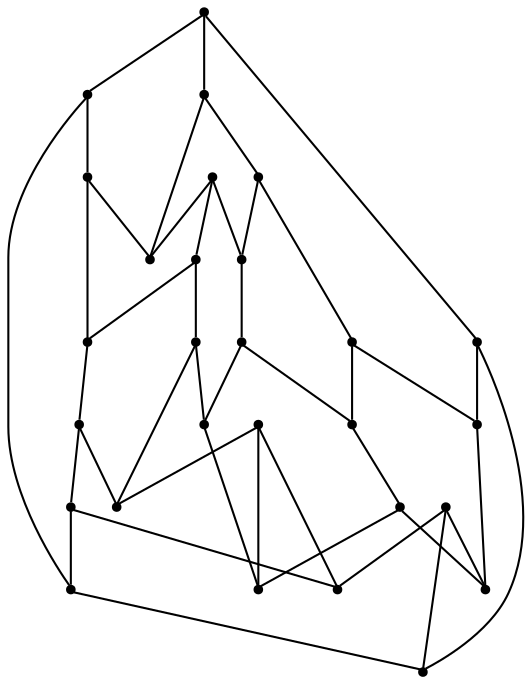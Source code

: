 graph {
  node [shape=point,comment="{\"directed\":false,\"doi\":\"10.1007/978-3-319-27261-0_10\",\"figure\":\"1 (3)\"}"]

  v0 [pos="677.6735789551441,314.9804952232895"]
  v1 [pos="624.3161561343271,407.3972268443317"]
  v2 [pos="587.8061666404811,431.71746372019595"]
  v3 [pos="570.9576523104093,499.8117011042116"]
  v4 [pos="623.1117915031288,359.44961989729984"]
  v5 [pos="605.458947277596,395.58393128303294"]
  v6 [pos="574.9707809397416,413.1865156898964"]
  v7 [pos="546.1745116315753,457.1940179546334"]
  v8 [pos="517.5991087437303,592.2294660243775"]
  v9 [pos="552.5015909867254,503.9833045324832"]
  v10 [pos="570.1533224149485,467.8487387961965"]
  v11 [pos="568.5489230480127,403.9228141801665"]
  v12 [pos="513.9902116857036,448.3916845036232"]
  v13 [pos="327.83972903537443,426.1594113215997"]
  v14 [pos="544.4784177663191,430.78910009675974"]
  v15 [pos="508.6393735132604,481.7467073910499"]
  v16 [pos="534.8519023364211,540.1145875569384"]
  v17 [pos="517.199042213784,576.2481120456466"]
  v18 [pos="526.1129619893027,520.6608159761965"]
  v19 [pos="517.3782661690655,501.20376168362316"]
  v20 [pos="499.5462297824602,612.3824234313798"]
  v21 [pos="486.17326759850266,572.5432418830832"]
  v22 [pos="481.8934173511364,648.5129195588102"]
  v23 [pos="464.2406049198126,684.6472309445434"]
  v24 [pos="404.8655478300201,537.3370318217778"]
  v25 [pos="472.80030541454505,532.7040603347865"]
  v26 [pos="250.81079043398557,314.9804952232895"]
  v27 [pos="459.4273432305875,492.8648787864898"]

  v0 -- v1 [id="-1",pos="677.6735789551441,314.9804952232895 624.3161561343271,407.3972268443317 624.3161561343271,407.3972268443317 624.3161561343271,407.3972268443317"]
  v26 -- v13 [id="-2",pos="250.81079043398557,314.9804952232895 327.83972903537443,426.1594113215997 327.83972903537443,426.1594113215997 327.83972903537443,426.1594113215997"]
  v26 -- v0 [id="-3",pos="250.81079043398557,314.9804952232895 677.6735789551441,314.9804952232895 677.6735789551441,314.9804952232895 677.6735789551441,314.9804952232895"]
  v24 -- v13 [id="-4",pos="404.8655478300201,537.3370318217778 327.83972903537443,426.1594113215997 327.83972903537443,426.1594113215997 327.83972903537443,426.1594113215997"]
  v24 -- v27 [id="-5",pos="404.8655478300201,537.3370318217778 459.4273432305875,492.8648787864898 459.4273432305875,492.8648787864898 459.4273432305875,492.8648787864898"]
  v27 -- v12 [id="-6",pos="459.4273432305875,492.8648787864898 513.9902116857036,448.3916845036232 513.9902116857036,448.3916845036232 513.9902116857036,448.3916845036232"]
  v27 -- v25 [id="-7",pos="459.4273432305875,492.8648787864898 472.80030541454505,532.7040603347865 472.80030541454505,532.7040603347865 472.80030541454505,532.7040603347865"]
  v23 -- v8 [id="-8",pos="464.2406049198126,684.6472309445434 517.5991087437303,592.2294660243775 517.5991087437303,592.2294660243775 517.5991087437303,592.2294660243775"]
  v23 -- v26 [id="-9",pos="464.2406049198126,684.6472309445434 250.81079043398557,314.9804952232895 250.81079043398557,314.9804952232895 250.81079043398557,314.9804952232895"]
  v25 -- v15 [id="-10",pos="472.80030541454505,532.7040603347865 508.6393735132604,481.7467073910499 508.6393735132604,481.7467073910499 508.6393735132604,481.7467073910499"]
  v25 -- v21 [id="-11",pos="472.80030541454505,532.7040603347865 486.17326759850266,572.5432418830832 486.17326759850266,572.5432418830832 486.17326759850266,572.5432418830832"]
  v22 -- v24 [id="-12",pos="481.8934173511364,648.5129195588102 404.8655478300201,537.3370318217778 404.8655478300201,537.3370318217778 404.8655478300201,537.3370318217778"]
  v22 -- v23 [id="-13",pos="481.8934173511364,648.5129195588102 464.2406049198126,684.6472309445434 464.2406049198126,684.6472309445434 464.2406049198126,684.6472309445434"]
  v22 -- v20 [id="-14",pos="481.8934173511364,648.5129195588102 499.5462297824602,612.3824234313798 499.5462297824602,612.3824234313798 499.5462297824602,612.3824234313798"]
  v21 -- v18 [id="-15",pos="486.17326759850266,572.5432418830832 526.1129619893027,520.6608159761965 526.1129619893027,520.6608159761965 526.1129619893027,520.6608159761965"]
  v20 -- v21 [id="-16",pos="499.5462297824602,612.3824234313798 486.17326759850266,572.5432418830832 486.17326759850266,572.5432418830832 486.17326759850266,572.5432418830832"]
  v20 -- v17 [id="-17",pos="499.5462297824602,612.3824234313798 517.199042213784,576.2481120456466 517.199042213784,576.2481120456466 517.199042213784,576.2481120456466"]
  v15 -- v19 [id="-18",pos="508.6393735132604,481.7467073910499 517.3782661690655,501.20376168362316 517.3782661690655,501.20376168362316 517.3782661690655,501.20376168362316"]
  v12 -- v14 [id="-19",pos="513.9902116857036,448.3916845036232 544.4784177663191,430.78910009675974 544.4784177663191,430.78910009675974 544.4784177663191,430.78910009675974"]
  v19 -- v7 [id="-20",pos="517.3782661690655,501.20376168362316 546.1745116315753,457.1940179546334 546.1745116315753,457.1940179546334 546.1745116315753,457.1940179546334"]
  v19 -- v18 [id="-21",pos="517.3782661690655,501.20376168362316 526.1129619893027,520.6608159761965 526.1129619893027,520.6608159761965 526.1129619893027,520.6608159761965"]
  v8 -- v17 [id="-22",pos="517.5991087437303,592.2294660243775 517.199042213784,576.2481120456466 517.199042213784,576.2481120456466 517.199042213784,576.2481120456466"]
  v16 -- v18 [id="-23",pos="534.8519023364211,540.1145875569384 526.1129619893027,520.6608159761965 526.1129619893027,520.6608159761965 526.1129619893027,520.6608159761965"]
  v16 -- v17 [id="-24",pos="534.8519023364211,540.1145875569384 517.199042213784,576.2481120456466 517.199042213784,576.2481120456466 517.199042213784,576.2481120456466"]
  v16 -- v9 [id="-25",pos="534.8519023364211,540.1145875569384 552.5015909867254,503.9833045324832 552.5015909867254,503.9833045324832 552.5015909867254,503.9833045324832"]
  v14 -- v6 [id="-26",pos="544.4784177663191,430.78910009675974 574.9707809397416,413.1865156898964 574.9707809397416,413.1865156898964 574.9707809397416,413.1865156898964"]
  v14 -- v15 [id="-27",pos="544.4784177663191,430.78910009675974 508.6393735132604,481.7467073910499 508.6393735132604,481.7467073910499 508.6393735132604,481.7467073910499"]
  v11 -- v4 [id="-28",pos="568.5489230480127,403.9228141801665 623.1117915031288,359.44961989729984 623.1117915031288,359.44961989729984 623.1117915031288,359.44961989729984"]
  v11 -- v13 [id="-29",pos="568.5489230480127,403.9228141801665 327.83972903537443,426.1594113215997 327.83972903537443,426.1594113215997 327.83972903537443,426.1594113215997"]
  v11 -- v12 [id="-30",pos="568.5489230480127,403.9228141801665 513.9902116857036,448.3916845036232 513.9902116857036,448.3916845036232 513.9902116857036,448.3916845036232"]
  v10 -- v2 [id="-31",pos="570.1533224149485,467.8487387961965 587.8061666404811,431.71746372019595 587.8061666404811,431.71746372019595 587.8061666404811,431.71746372019595"]
  v10 -- v9 [id="-32",pos="570.1533224149485,467.8487387961965 552.5015909867254,503.9833045324832 552.5015909867254,503.9833045324832 552.5015909867254,503.9833045324832"]
  v10 -- v7 [id="-33",pos="570.1533224149485,467.8487387961965 546.1745116315753,457.1940179546334 546.1745116315753,457.1940179546334 546.1745116315753,457.1940179546334"]
  v3 -- v9 [id="-34",pos="570.9576523104093,499.8117011042116 552.5015909867254,503.9833045324832 552.5015909867254,503.9833045324832 552.5015909867254,503.9833045324832"]
  v3 -- v8 [id="-35",pos="570.9576523104093,499.8117011042116 517.5991087437303,592.2294660243775 517.5991087437303,592.2294660243775 517.5991087437303,592.2294660243775"]
  v6 -- v7 [id="-36",pos="574.9707809397416,413.1865156898964 546.1745116315753,457.1940179546334 546.1745116315753,457.1940179546334 546.1745116315753,457.1940179546334"]
  v5 -- v2 [id="-37",pos="605.458947277596,395.58393128303294 587.8061666404811,431.71746372019595 587.8061666404811,431.71746372019595 587.8061666404811,431.71746372019595"]
  v5 -- v6 [id="-38",pos="605.458947277596,395.58393128303294 574.9707809397416,413.1865156898964 574.9707809397416,413.1865156898964 574.9707809397416,413.1865156898964"]
  v4 -- v0 [id="-39",pos="623.1117915031288,359.44961989729984 677.6735789551441,314.9804952232895 677.6735789551441,314.9804952232895 677.6735789551441,314.9804952232895"]
  v4 -- v5 [id="-40",pos="623.1117915031288,359.44961989729984 605.458947277596,395.58393128303294 605.458947277596,395.58393128303294 605.458947277596,395.58393128303294"]
  v1 -- v3 [id="-41",pos="624.3161561343271,407.3972268443317 570.9576523104093,499.8117011042116 570.9576523104093,499.8117011042116 570.9576523104093,499.8117011042116"]
  v1 -- v2 [id="-42",pos="624.3161561343271,407.3972268443317 587.8061666404811,431.71746372019595 587.8061666404811,431.71746372019595 587.8061666404811,431.71746372019595"]
}